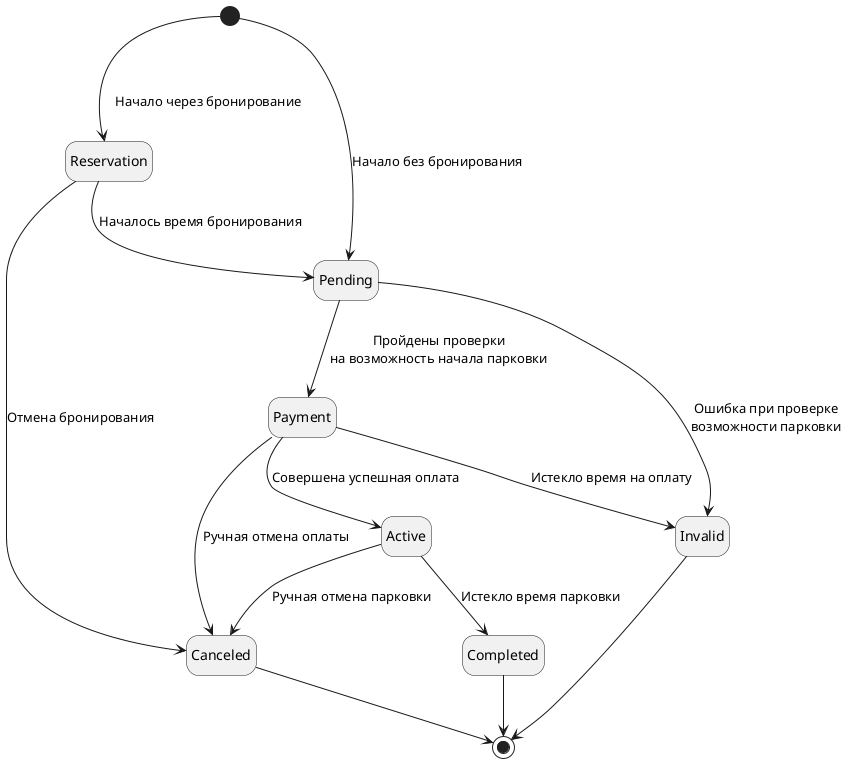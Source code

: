 @startuml
  top to bottom direction
  hide empty description
  skinparam nodesep 65
  [*] --> Pending : Начало без бронирования
  [*] --> Reservation  : \n\nНачало через бронирование
  Reservation --> Pending : Началось время бронирования
  Reservation --> Canceled : Отмена бронирования
  Canceled --> [*]
  Pending --> Invalid : Ошибка при проверке\nвозможности парковки
  Pending --> Payment : Пройдены проверки\nна возможность начала парковки
  Payment --> Invalid : Истекло время на оплату
  Payment --> Active : Совершена успешная оплата
  Active --> Completed : Истекло время парковки
  Payment --> Canceled : Ручная отмена оплаты
  Active --> Canceled : Ручная отмена парковки
  Invalid --> [*]
  Completed --> [*]
@enduml
